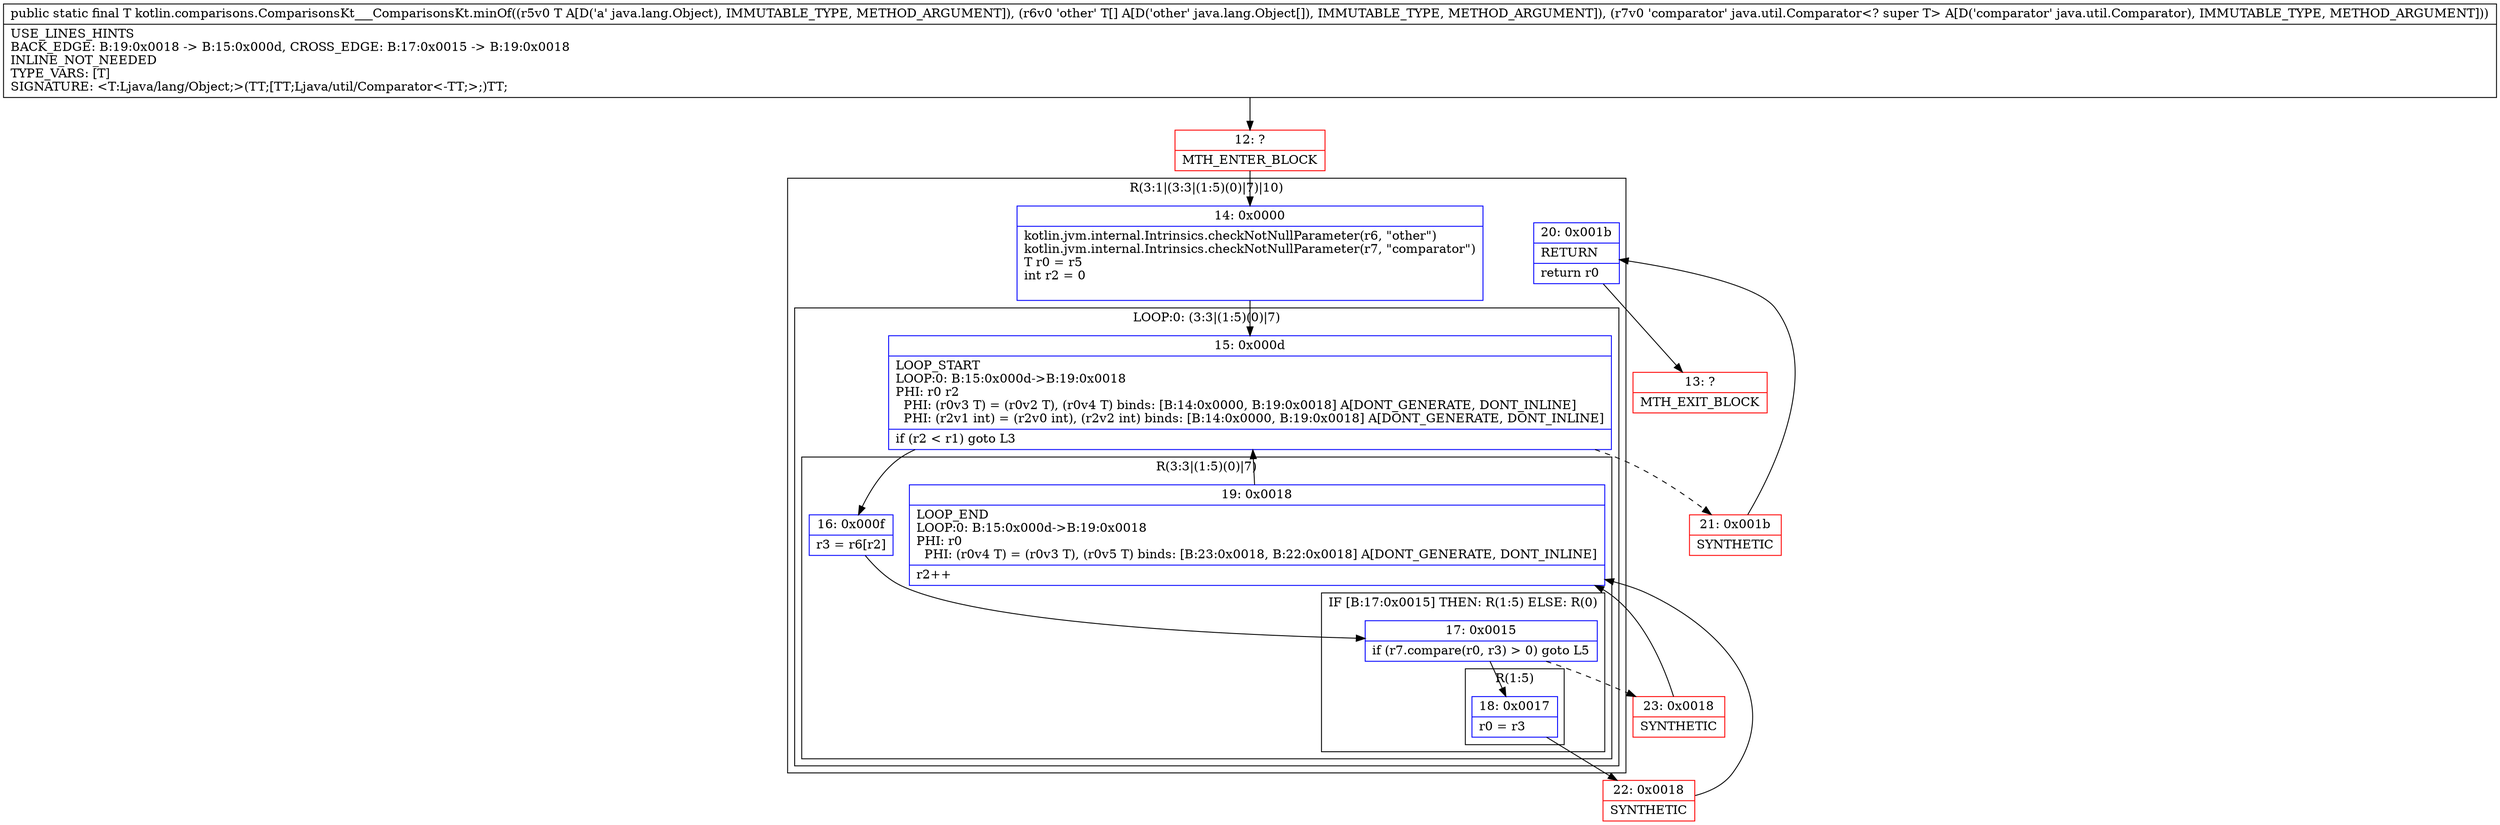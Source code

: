 digraph "CFG forkotlin.comparisons.ComparisonsKt___ComparisonsKt.minOf(Ljava\/lang\/Object;[Ljava\/lang\/Object;Ljava\/util\/Comparator;)Ljava\/lang\/Object;" {
subgraph cluster_Region_1036952062 {
label = "R(3:1|(3:3|(1:5)(0)|7)|10)";
node [shape=record,color=blue];
Node_14 [shape=record,label="{14\:\ 0x0000|kotlin.jvm.internal.Intrinsics.checkNotNullParameter(r6, \"other\")\lkotlin.jvm.internal.Intrinsics.checkNotNullParameter(r7, \"comparator\")\lT r0 = r5\lint r2 = 0\l\l}"];
subgraph cluster_LoopRegion_41667779 {
label = "LOOP:0: (3:3|(1:5)(0)|7)";
node [shape=record,color=blue];
Node_15 [shape=record,label="{15\:\ 0x000d|LOOP_START\lLOOP:0: B:15:0x000d\-\>B:19:0x0018\lPHI: r0 r2 \l  PHI: (r0v3 T) = (r0v2 T), (r0v4 T) binds: [B:14:0x0000, B:19:0x0018] A[DONT_GENERATE, DONT_INLINE]\l  PHI: (r2v1 int) = (r2v0 int), (r2v2 int) binds: [B:14:0x0000, B:19:0x0018] A[DONT_GENERATE, DONT_INLINE]\l|if (r2 \< r1) goto L3\l}"];
subgraph cluster_Region_150676576 {
label = "R(3:3|(1:5)(0)|7)";
node [shape=record,color=blue];
Node_16 [shape=record,label="{16\:\ 0x000f|r3 = r6[r2]\l}"];
subgraph cluster_IfRegion_1132025827 {
label = "IF [B:17:0x0015] THEN: R(1:5) ELSE: R(0)";
node [shape=record,color=blue];
Node_17 [shape=record,label="{17\:\ 0x0015|if (r7.compare(r0, r3) \> 0) goto L5\l}"];
subgraph cluster_Region_1190835502 {
label = "R(1:5)";
node [shape=record,color=blue];
Node_18 [shape=record,label="{18\:\ 0x0017|r0 = r3\l}"];
}
subgraph cluster_Region_823023020 {
label = "R(0)";
node [shape=record,color=blue];
}
}
Node_19 [shape=record,label="{19\:\ 0x0018|LOOP_END\lLOOP:0: B:15:0x000d\-\>B:19:0x0018\lPHI: r0 \l  PHI: (r0v4 T) = (r0v3 T), (r0v5 T) binds: [B:23:0x0018, B:22:0x0018] A[DONT_GENERATE, DONT_INLINE]\l|r2++\l}"];
}
}
Node_20 [shape=record,label="{20\:\ 0x001b|RETURN\l|return r0\l}"];
}
Node_12 [shape=record,color=red,label="{12\:\ ?|MTH_ENTER_BLOCK\l}"];
Node_22 [shape=record,color=red,label="{22\:\ 0x0018|SYNTHETIC\l}"];
Node_23 [shape=record,color=red,label="{23\:\ 0x0018|SYNTHETIC\l}"];
Node_21 [shape=record,color=red,label="{21\:\ 0x001b|SYNTHETIC\l}"];
Node_13 [shape=record,color=red,label="{13\:\ ?|MTH_EXIT_BLOCK\l}"];
MethodNode[shape=record,label="{public static final T kotlin.comparisons.ComparisonsKt___ComparisonsKt.minOf((r5v0 T A[D('a' java.lang.Object), IMMUTABLE_TYPE, METHOD_ARGUMENT]), (r6v0 'other' T[] A[D('other' java.lang.Object[]), IMMUTABLE_TYPE, METHOD_ARGUMENT]), (r7v0 'comparator' java.util.Comparator\<? super T\> A[D('comparator' java.util.Comparator), IMMUTABLE_TYPE, METHOD_ARGUMENT]))  | USE_LINES_HINTS\lBACK_EDGE: B:19:0x0018 \-\> B:15:0x000d, CROSS_EDGE: B:17:0x0015 \-\> B:19:0x0018\lINLINE_NOT_NEEDED\lTYPE_VARS: [T]\lSIGNATURE: \<T:Ljava\/lang\/Object;\>(TT;[TT;Ljava\/util\/Comparator\<\-TT;\>;)TT;\l}"];
MethodNode -> Node_12;Node_14 -> Node_15;
Node_15 -> Node_16;
Node_15 -> Node_21[style=dashed];
Node_16 -> Node_17;
Node_17 -> Node_18;
Node_17 -> Node_23[style=dashed];
Node_18 -> Node_22;
Node_19 -> Node_15;
Node_20 -> Node_13;
Node_12 -> Node_14;
Node_22 -> Node_19;
Node_23 -> Node_19;
Node_21 -> Node_20;
}

